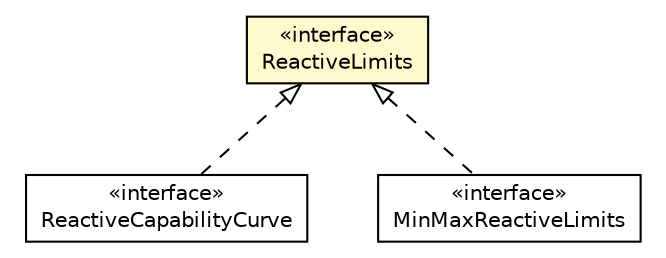 #!/usr/local/bin/dot
#
# Class diagram 
# Generated by UMLGraph version R5_6 (http://www.umlgraph.org/)
#

digraph G {
	edge [fontname="Helvetica",fontsize=10,labelfontname="Helvetica",labelfontsize=10];
	node [fontname="Helvetica",fontsize=10,shape=plaintext];
	nodesep=0.25;
	ranksep=0.5;
	// eu.itesla_project.iidm.network.ReactiveLimits
	c6574 [label=<<table title="eu.itesla_project.iidm.network.ReactiveLimits" border="0" cellborder="1" cellspacing="0" cellpadding="2" port="p" bgcolor="lemonChiffon" href="./ReactiveLimits.html">
		<tr><td><table border="0" cellspacing="0" cellpadding="1">
<tr><td align="center" balign="center"> &#171;interface&#187; </td></tr>
<tr><td align="center" balign="center"> ReactiveLimits </td></tr>
		</table></td></tr>
		</table>>, URL="./ReactiveLimits.html", fontname="Helvetica", fontcolor="black", fontsize=10.0];
	// eu.itesla_project.iidm.network.ReactiveCapabilityCurve
	c6637 [label=<<table title="eu.itesla_project.iidm.network.ReactiveCapabilityCurve" border="0" cellborder="1" cellspacing="0" cellpadding="2" port="p" href="./ReactiveCapabilityCurve.html">
		<tr><td><table border="0" cellspacing="0" cellpadding="1">
<tr><td align="center" balign="center"> &#171;interface&#187; </td></tr>
<tr><td align="center" balign="center"> ReactiveCapabilityCurve </td></tr>
		</table></td></tr>
		</table>>, URL="./ReactiveCapabilityCurve.html", fontname="Helvetica", fontcolor="black", fontsize=10.0];
	// eu.itesla_project.iidm.network.MinMaxReactiveLimits
	c6644 [label=<<table title="eu.itesla_project.iidm.network.MinMaxReactiveLimits" border="0" cellborder="1" cellspacing="0" cellpadding="2" port="p" href="./MinMaxReactiveLimits.html">
		<tr><td><table border="0" cellspacing="0" cellpadding="1">
<tr><td align="center" balign="center"> &#171;interface&#187; </td></tr>
<tr><td align="center" balign="center"> MinMaxReactiveLimits </td></tr>
		</table></td></tr>
		</table>>, URL="./MinMaxReactiveLimits.html", fontname="Helvetica", fontcolor="black", fontsize=10.0];
	//eu.itesla_project.iidm.network.ReactiveCapabilityCurve implements eu.itesla_project.iidm.network.ReactiveLimits
	c6574:p -> c6637:p [dir=back,arrowtail=empty,style=dashed];
	//eu.itesla_project.iidm.network.MinMaxReactiveLimits implements eu.itesla_project.iidm.network.ReactiveLimits
	c6574:p -> c6644:p [dir=back,arrowtail=empty,style=dashed];
}

